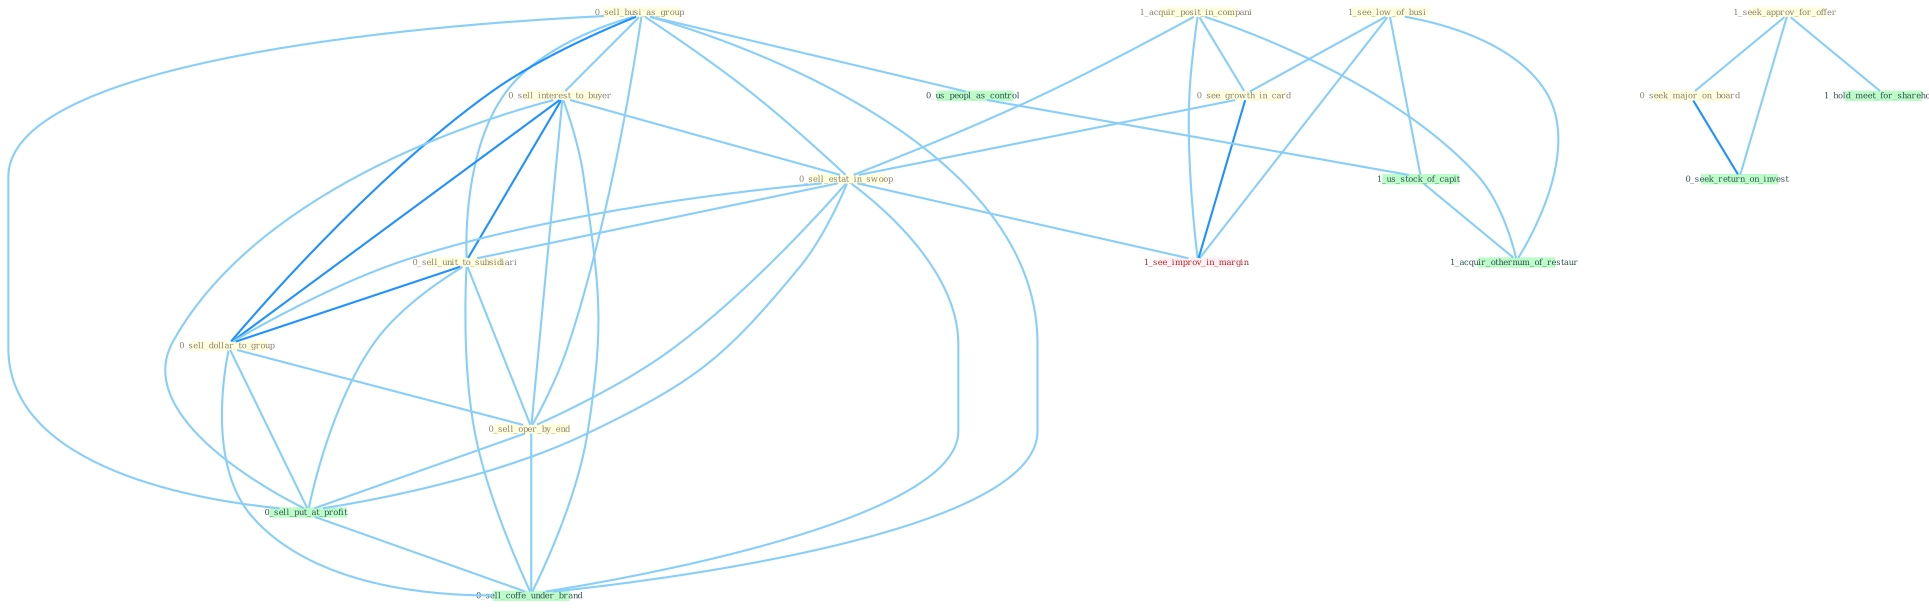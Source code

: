 Graph G{ 
    node
    [shape=polygon,style=filled,width=.5,height=.06,color="#BDFCC9",fixedsize=true,fontsize=4,
    fontcolor="#2f4f4f"];
    {node
    [color="#ffffe0", fontcolor="#8b7d6b"] "1_see_low_of_busi " "1_acquir_posit_in_compani " "0_see_growth_in_card " "1_seek_approv_for_offer " "0_sell_busi_as_group " "0_sell_interest_to_buyer " "0_seek_major_on_board " "0_sell_estat_in_swoop " "0_sell_unit_to_subsidiari " "0_sell_dollar_to_group " "0_sell_oper_by_end "}
{node [color="#fff0f5", fontcolor="#b22222"] "1_see_improv_in_margin "}
edge [color="#B0E2FF"];

	"1_see_low_of_busi " -- "0_see_growth_in_card " [w="1", color="#87cefa" ];
	"1_see_low_of_busi " -- "1_us_stock_of_capit " [w="1", color="#87cefa" ];
	"1_see_low_of_busi " -- "1_see_improv_in_margin " [w="1", color="#87cefa" ];
	"1_see_low_of_busi " -- "1_acquir_othernum_of_restaur " [w="1", color="#87cefa" ];
	"1_acquir_posit_in_compani " -- "0_see_growth_in_card " [w="1", color="#87cefa" ];
	"1_acquir_posit_in_compani " -- "0_sell_estat_in_swoop " [w="1", color="#87cefa" ];
	"1_acquir_posit_in_compani " -- "1_see_improv_in_margin " [w="1", color="#87cefa" ];
	"1_acquir_posit_in_compani " -- "1_acquir_othernum_of_restaur " [w="1", color="#87cefa" ];
	"0_see_growth_in_card " -- "0_sell_estat_in_swoop " [w="1", color="#87cefa" ];
	"0_see_growth_in_card " -- "1_see_improv_in_margin " [w="2", color="#1e90ff" , len=0.8];
	"1_seek_approv_for_offer " -- "0_seek_major_on_board " [w="1", color="#87cefa" ];
	"1_seek_approv_for_offer " -- "0_seek_return_on_invest " [w="1", color="#87cefa" ];
	"1_seek_approv_for_offer " -- "1_hold_meet_for_sharehold " [w="1", color="#87cefa" ];
	"0_sell_busi_as_group " -- "0_sell_interest_to_buyer " [w="1", color="#87cefa" ];
	"0_sell_busi_as_group " -- "0_sell_estat_in_swoop " [w="1", color="#87cefa" ];
	"0_sell_busi_as_group " -- "0_sell_unit_to_subsidiari " [w="1", color="#87cefa" ];
	"0_sell_busi_as_group " -- "0_sell_dollar_to_group " [w="2", color="#1e90ff" , len=0.8];
	"0_sell_busi_as_group " -- "0_sell_oper_by_end " [w="1", color="#87cefa" ];
	"0_sell_busi_as_group " -- "0_us_peopl_as_control " [w="1", color="#87cefa" ];
	"0_sell_busi_as_group " -- "0_sell_put_at_profit " [w="1", color="#87cefa" ];
	"0_sell_busi_as_group " -- "0_sell_coffe_under_brand " [w="1", color="#87cefa" ];
	"0_sell_interest_to_buyer " -- "0_sell_estat_in_swoop " [w="1", color="#87cefa" ];
	"0_sell_interest_to_buyer " -- "0_sell_unit_to_subsidiari " [w="2", color="#1e90ff" , len=0.8];
	"0_sell_interest_to_buyer " -- "0_sell_dollar_to_group " [w="2", color="#1e90ff" , len=0.8];
	"0_sell_interest_to_buyer " -- "0_sell_oper_by_end " [w="1", color="#87cefa" ];
	"0_sell_interest_to_buyer " -- "0_sell_put_at_profit " [w="1", color="#87cefa" ];
	"0_sell_interest_to_buyer " -- "0_sell_coffe_under_brand " [w="1", color="#87cefa" ];
	"0_seek_major_on_board " -- "0_seek_return_on_invest " [w="2", color="#1e90ff" , len=0.8];
	"0_sell_estat_in_swoop " -- "0_sell_unit_to_subsidiari " [w="1", color="#87cefa" ];
	"0_sell_estat_in_swoop " -- "0_sell_dollar_to_group " [w="1", color="#87cefa" ];
	"0_sell_estat_in_swoop " -- "0_sell_oper_by_end " [w="1", color="#87cefa" ];
	"0_sell_estat_in_swoop " -- "0_sell_put_at_profit " [w="1", color="#87cefa" ];
	"0_sell_estat_in_swoop " -- "1_see_improv_in_margin " [w="1", color="#87cefa" ];
	"0_sell_estat_in_swoop " -- "0_sell_coffe_under_brand " [w="1", color="#87cefa" ];
	"0_sell_unit_to_subsidiari " -- "0_sell_dollar_to_group " [w="2", color="#1e90ff" , len=0.8];
	"0_sell_unit_to_subsidiari " -- "0_sell_oper_by_end " [w="1", color="#87cefa" ];
	"0_sell_unit_to_subsidiari " -- "0_sell_put_at_profit " [w="1", color="#87cefa" ];
	"0_sell_unit_to_subsidiari " -- "0_sell_coffe_under_brand " [w="1", color="#87cefa" ];
	"0_sell_dollar_to_group " -- "0_sell_oper_by_end " [w="1", color="#87cefa" ];
	"0_sell_dollar_to_group " -- "0_sell_put_at_profit " [w="1", color="#87cefa" ];
	"0_sell_dollar_to_group " -- "0_sell_coffe_under_brand " [w="1", color="#87cefa" ];
	"0_sell_oper_by_end " -- "0_sell_put_at_profit " [w="1", color="#87cefa" ];
	"0_sell_oper_by_end " -- "0_sell_coffe_under_brand " [w="1", color="#87cefa" ];
	"0_us_peopl_as_control " -- "1_us_stock_of_capit " [w="1", color="#87cefa" ];
	"0_sell_put_at_profit " -- "0_sell_coffe_under_brand " [w="1", color="#87cefa" ];
	"1_us_stock_of_capit " -- "1_acquir_othernum_of_restaur " [w="1", color="#87cefa" ];
}